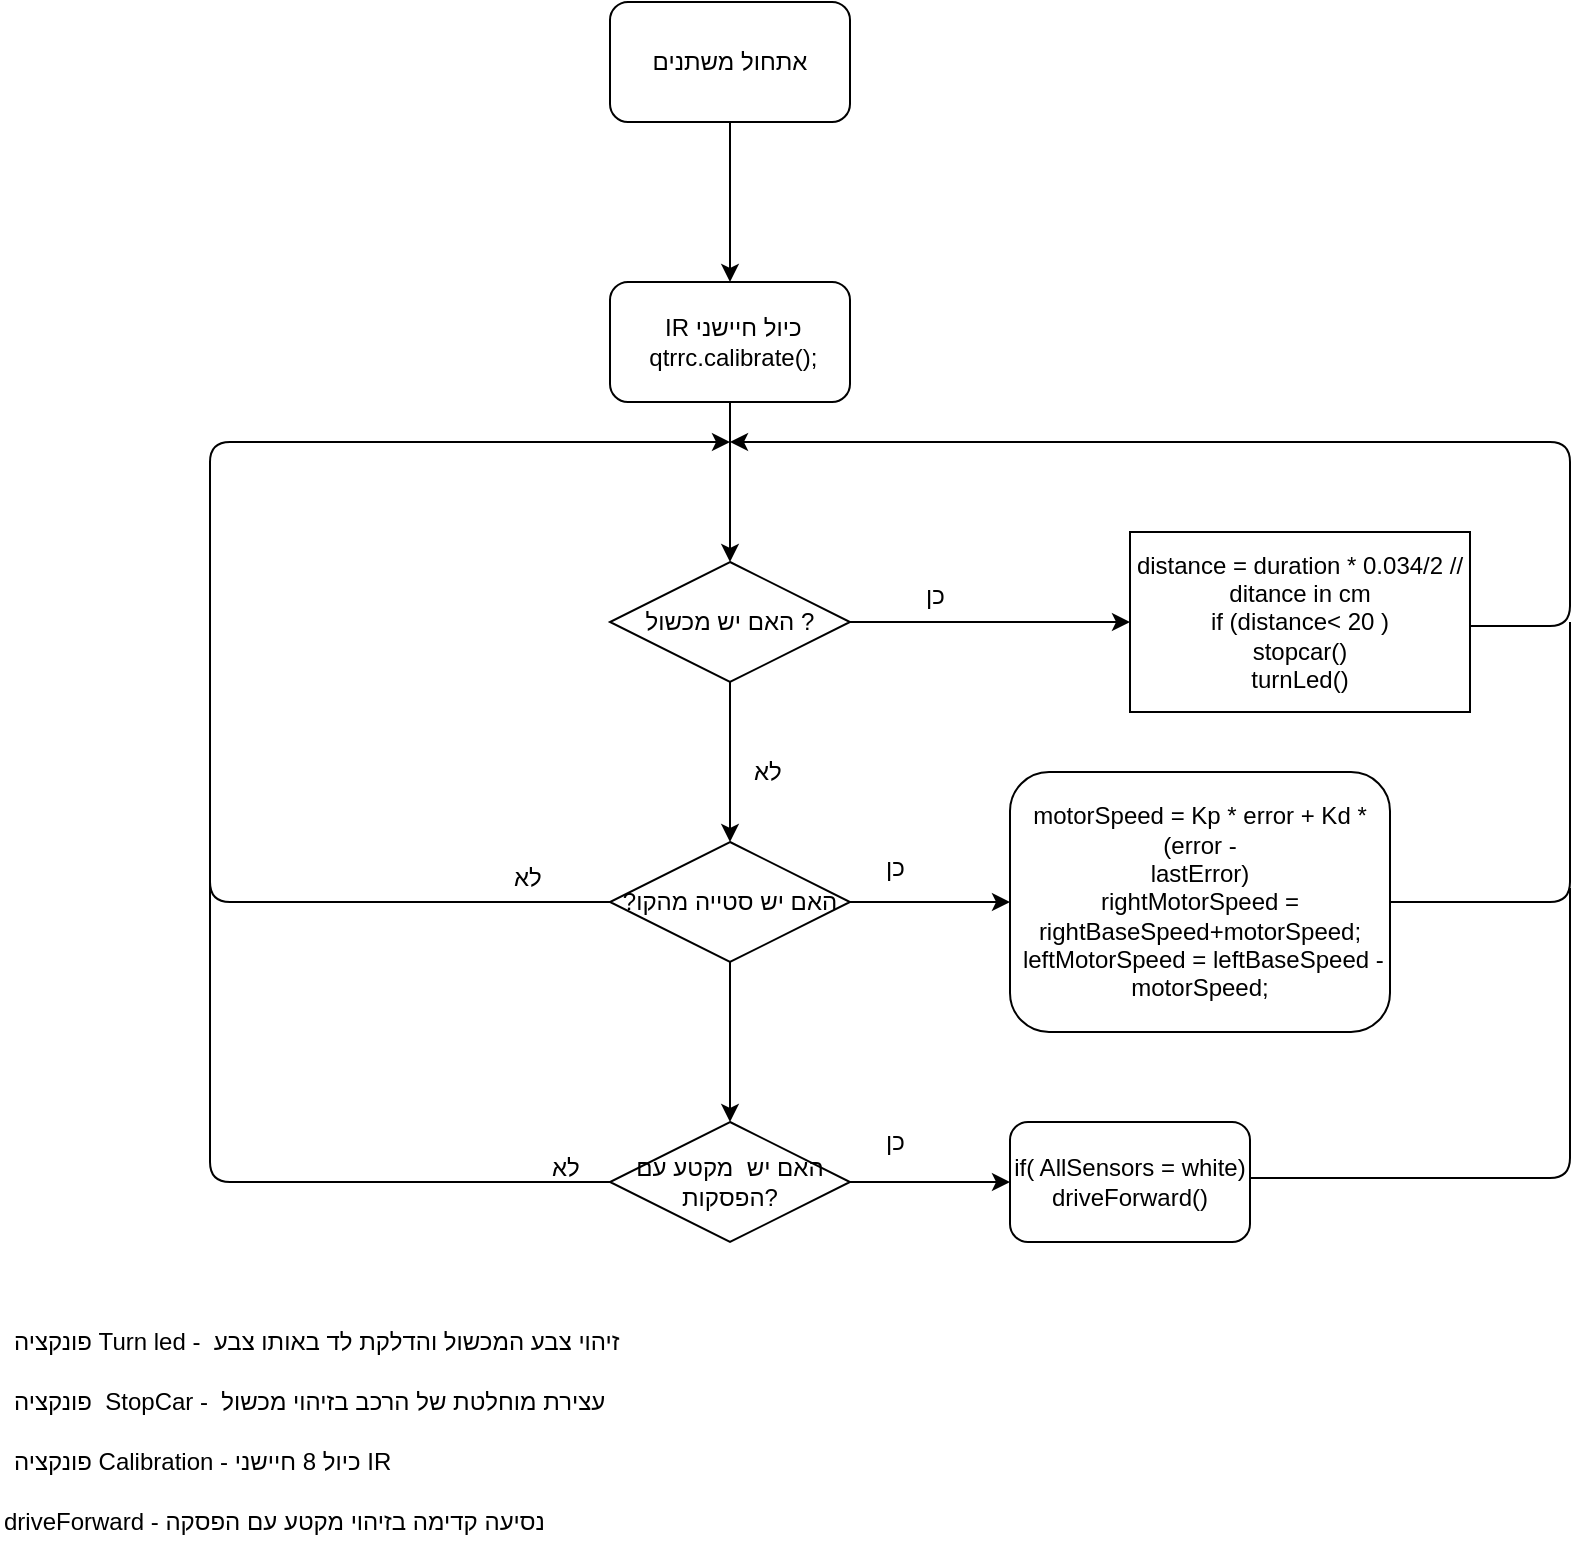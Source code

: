 <mxfile version="12.1.3" type="device" pages="1"><diagram id="mQIuZwDBntlPRkmFd9cg" name="Page-1"><mxGraphModel dx="1008" dy="363" grid="1" gridSize="10" guides="1" tooltips="1" connect="1" arrows="1" fold="1" page="1" pageScale="1" pageWidth="827" pageHeight="1169" math="0" shadow="0"><root><mxCell id="0"/><mxCell id="1" parent="0"/><mxCell id="1M3rP1YHVgxvC8Oj07o4-3" value="" style="edgeStyle=orthogonalEdgeStyle;rounded=0;orthogonalLoop=1;jettySize=auto;html=1;" parent="1" source="1M3rP1YHVgxvC8Oj07o4-1" target="1M3rP1YHVgxvC8Oj07o4-2" edge="1"><mxGeometry relative="1" as="geometry"/></mxCell><mxCell id="1M3rP1YHVgxvC8Oj07o4-1" value="אתחול משתנים" style="rounded=1;whiteSpace=wrap;html=1;" parent="1" vertex="1"><mxGeometry x="320" y="140" width="120" height="60" as="geometry"/></mxCell><mxCell id="1M3rP1YHVgxvC8Oj07o4-5" value="" style="edgeStyle=orthogonalEdgeStyle;rounded=0;orthogonalLoop=1;jettySize=auto;html=1;" parent="1" source="1M3rP1YHVgxvC8Oj07o4-2" target="1M3rP1YHVgxvC8Oj07o4-4" edge="1"><mxGeometry relative="1" as="geometry"/></mxCell><mxCell id="1M3rP1YHVgxvC8Oj07o4-2" value="&amp;nbsp;IR כיול חיישני&lt;br&gt;&amp;nbsp;qtrrc.calibrate();" style="rounded=1;whiteSpace=wrap;html=1;" parent="1" vertex="1"><mxGeometry x="320" y="280" width="120" height="60" as="geometry"/></mxCell><mxCell id="1M3rP1YHVgxvC8Oj07o4-7" value="" style="edgeStyle=orthogonalEdgeStyle;rounded=0;orthogonalLoop=1;jettySize=auto;html=1;" parent="1" source="1M3rP1YHVgxvC8Oj07o4-4" target="1M3rP1YHVgxvC8Oj07o4-6" edge="1"><mxGeometry relative="1" as="geometry"/></mxCell><mxCell id="1M3rP1YHVgxvC8Oj07o4-13" value="" style="edgeStyle=orthogonalEdgeStyle;rounded=0;orthogonalLoop=1;jettySize=auto;html=1;" parent="1" source="1M3rP1YHVgxvC8Oj07o4-4" target="1M3rP1YHVgxvC8Oj07o4-12" edge="1"><mxGeometry relative="1" as="geometry"/></mxCell><mxCell id="1M3rP1YHVgxvC8Oj07o4-4" value="האם יש מכשול ?" style="rhombus;whiteSpace=wrap;html=1;fontFamily=Helvetica;fontSize=12;fontColor=#000000;align=center;strokeColor=#000000;fillColor=#ffffff;" parent="1" vertex="1"><mxGeometry x="320" y="420" width="120" height="60" as="geometry"/></mxCell><mxCell id="1M3rP1YHVgxvC8Oj07o4-32" value="" style="edgeStyle=orthogonalEdgeStyle;rounded=0;orthogonalLoop=1;jettySize=auto;html=1;" parent="1" source="1M3rP1YHVgxvC8Oj07o4-12" target="1M3rP1YHVgxvC8Oj07o4-31" edge="1"><mxGeometry relative="1" as="geometry"/></mxCell><mxCell id="WF_yAY1SvnvZHaN6ZjxN-2" value="" style="edgeStyle=orthogonalEdgeStyle;rounded=0;orthogonalLoop=1;jettySize=auto;html=1;" edge="1" parent="1" source="1M3rP1YHVgxvC8Oj07o4-12" target="WF_yAY1SvnvZHaN6ZjxN-1"><mxGeometry relative="1" as="geometry"/></mxCell><mxCell id="1M3rP1YHVgxvC8Oj07o4-12" value="?האם יש סטייה מהקו" style="rhombus;whiteSpace=wrap;html=1;fontFamily=Helvetica;fontSize=12;fontColor=#000000;align=center;strokeColor=#000000;fillColor=#ffffff;" parent="1" vertex="1"><mxGeometry x="320" y="560" width="120" height="60" as="geometry"/></mxCell><mxCell id="WF_yAY1SvnvZHaN6ZjxN-6" value="" style="edgeStyle=orthogonalEdgeStyle;rounded=0;orthogonalLoop=1;jettySize=auto;html=1;" edge="1" parent="1" source="WF_yAY1SvnvZHaN6ZjxN-1" target="WF_yAY1SvnvZHaN6ZjxN-5"><mxGeometry relative="1" as="geometry"/></mxCell><mxCell id="WF_yAY1SvnvZHaN6ZjxN-1" value="האם יש&amp;nbsp; מקטע עם הפסקות?" style="rhombus;whiteSpace=wrap;html=1;fontFamily=Helvetica;fontSize=12;fontColor=#000000;align=center;strokeColor=#000000;fillColor=#ffffff;" vertex="1" parent="1"><mxGeometry x="320" y="700" width="120" height="60" as="geometry"/></mxCell><mxCell id="WF_yAY1SvnvZHaN6ZjxN-5" value="if( AllSensors = white)&lt;br&gt;driveForward()" style="rounded=1;whiteSpace=wrap;html=1;fontFamily=Helvetica;fontSize=12;fontColor=#000000;align=center;strokeColor=#000000;fillColor=#ffffff;" vertex="1" parent="1"><mxGeometry x="520" y="700" width="120" height="60" as="geometry"/></mxCell><mxCell id="1M3rP1YHVgxvC8Oj07o4-31" value="motorSpeed = Kp * error + Kd * (error -&lt;br&gt;lastError)&lt;br&gt;&lt;span&gt;rightMotorSpeed = rightBaseSpeed+motorSpeed;&lt;/span&gt;&lt;br&gt;&lt;div&gt;&amp;nbsp;leftMotorSpeed = leftBaseSpeed - motorSpeed;&lt;/div&gt;" style="rounded=1;whiteSpace=wrap;html=1;fontFamily=Helvetica;fontSize=12;fontColor=#000000;align=center;strokeColor=#000000;fillColor=#ffffff;" parent="1" vertex="1"><mxGeometry x="520" y="525" width="190" height="130" as="geometry"/></mxCell><mxCell id="1M3rP1YHVgxvC8Oj07o4-6" value="distance = duration * 0.034/2 // ditance in cm&lt;br&gt;if (distance&amp;lt; 20 )&lt;br&gt;stopcar()&lt;br&gt;turnLed()" style="rounded=0;whiteSpace=wrap;html=1;fontFamily=Helvetica;fontSize=12;fontColor=#000000;align=center;strokeColor=#000000;fillColor=#ffffff;" parent="1" vertex="1"><mxGeometry x="580" y="405" width="170" height="90" as="geometry"/></mxCell><mxCell id="1M3rP1YHVgxvC8Oj07o4-8" value="כן" style="text;html=1;resizable=0;points=[];autosize=1;align=left;verticalAlign=top;spacingTop=-4;" parent="1" vertex="1"><mxGeometry x="476" y="427" width="20" height="20" as="geometry"/></mxCell><mxCell id="1M3rP1YHVgxvC8Oj07o4-14" value="לא" style="text;html=1;resizable=0;points=[];autosize=1;align=left;verticalAlign=top;spacingTop=-4;" parent="1" vertex="1"><mxGeometry x="390" y="515" width="30" height="20" as="geometry"/></mxCell><mxCell id="1M3rP1YHVgxvC8Oj07o4-22" value="" style="endArrow=classic;html=1;" parent="1" edge="1"><mxGeometry width="50" height="50" relative="1" as="geometry"><mxPoint x="750" y="452" as="sourcePoint"/><mxPoint x="380" y="360" as="targetPoint"/><Array as="points"><mxPoint x="800" y="452"/><mxPoint x="800" y="360"/></Array></mxGeometry></mxCell><mxCell id="1M3rP1YHVgxvC8Oj07o4-34" value="כן" style="text;html=1;resizable=0;points=[];autosize=1;align=left;verticalAlign=top;spacingTop=-4;" parent="1" vertex="1"><mxGeometry x="456" y="563" width="20" height="20" as="geometry"/></mxCell><mxCell id="1M3rP1YHVgxvC8Oj07o4-41" value="" style="endArrow=none;html=1;exitX=1;exitY=0.5;exitDx=0;exitDy=0;" parent="1" source="1M3rP1YHVgxvC8Oj07o4-31" edge="1"><mxGeometry width="50" height="50" relative="1" as="geometry"><mxPoint x="710" y="603" as="sourcePoint"/><mxPoint x="800" y="450" as="targetPoint"/><Array as="points"><mxPoint x="800" y="590"/></Array></mxGeometry></mxCell><mxCell id="1M3rP1YHVgxvC8Oj07o4-44" value="" style="endArrow=classic;html=1;exitX=0;exitY=0.5;exitDx=0;exitDy=0;" parent="1" source="1M3rP1YHVgxvC8Oj07o4-12" edge="1"><mxGeometry width="50" height="50" relative="1" as="geometry"><mxPoint x="200" y="610" as="sourcePoint"/><mxPoint x="380" y="360" as="targetPoint"/><Array as="points"><mxPoint x="120" y="590"/><mxPoint x="120" y="520"/><mxPoint x="120" y="360"/></Array></mxGeometry></mxCell><mxCell id="1M3rP1YHVgxvC8Oj07o4-45" value="לא" style="text;html=1;resizable=0;points=[];autosize=1;align=left;verticalAlign=top;spacingTop=-4;" parent="1" vertex="1"><mxGeometry x="270" y="568" width="30" height="20" as="geometry"/></mxCell><mxCell id="1M3rP1YHVgxvC8Oj07o4-46" value="פונקציה Turn led -&amp;nbsp; זיהוי צבע המכשול והדלקת לד באותו צבע" style="text;html=1;resizable=0;points=[];autosize=1;align=left;verticalAlign=top;spacingTop=-4;" parent="1" vertex="1"><mxGeometry x="20" y="800" width="300" height="20" as="geometry"/></mxCell><mxCell id="1M3rP1YHVgxvC8Oj07o4-49" value="פונקציה&amp;nbsp; StopCar -&amp;nbsp; עצירת מוחלטת של הרכב בזיהוי מכשול" style="text;html=1;resizable=0;points=[];autosize=1;align=left;verticalAlign=top;spacingTop=-4;" parent="1" vertex="1"><mxGeometry x="20" y="830" width="300" height="20" as="geometry"/></mxCell><mxCell id="1M3rP1YHVgxvC8Oj07o4-50" value="פונקציה Calibration - כיול 8 חיישני IR&amp;nbsp;" style="text;html=1;resizable=0;points=[];autosize=1;align=left;verticalAlign=top;spacingTop=-4;" parent="1" vertex="1"><mxGeometry x="20" y="860" width="200" height="20" as="geometry"/></mxCell><mxCell id="WF_yAY1SvnvZHaN6ZjxN-7" value="כן" style="text;html=1;resizable=0;points=[];autosize=1;align=left;verticalAlign=top;spacingTop=-4;" vertex="1" parent="1"><mxGeometry x="456" y="700" width="20" height="20" as="geometry"/></mxCell><mxCell id="WF_yAY1SvnvZHaN6ZjxN-8" value="driveForward - נסיעה קדימה בזיהוי מקטע עם הפסקה" style="text;html=1;resizable=0;points=[];autosize=1;align=left;verticalAlign=top;spacingTop=-4;" vertex="1" parent="1"><mxGeometry x="15" y="890" width="270" height="20" as="geometry"/></mxCell><mxCell id="WF_yAY1SvnvZHaN6ZjxN-9" value="" style="endArrow=none;html=1;" edge="1" parent="1"><mxGeometry width="50" height="50" relative="1" as="geometry"><mxPoint x="639.833" y="728" as="sourcePoint"/><mxPoint x="800" y="583" as="targetPoint"/><Array as="points"><mxPoint x="800" y="728"/></Array></mxGeometry></mxCell><mxCell id="WF_yAY1SvnvZHaN6ZjxN-12" value="" style="endArrow=none;html=1;" edge="1" parent="1"><mxGeometry width="50" height="50" relative="1" as="geometry"><mxPoint x="120" y="580" as="sourcePoint"/><mxPoint x="320" y="730" as="targetPoint"/><Array as="points"><mxPoint x="120" y="730"/></Array></mxGeometry></mxCell><mxCell id="WF_yAY1SvnvZHaN6ZjxN-13" value="לא" style="text;html=1;resizable=0;points=[];autosize=1;align=left;verticalAlign=top;spacingTop=-4;" vertex="1" parent="1"><mxGeometry x="289" y="713" width="30" height="20" as="geometry"/></mxCell></root></mxGraphModel></diagram></mxfile>